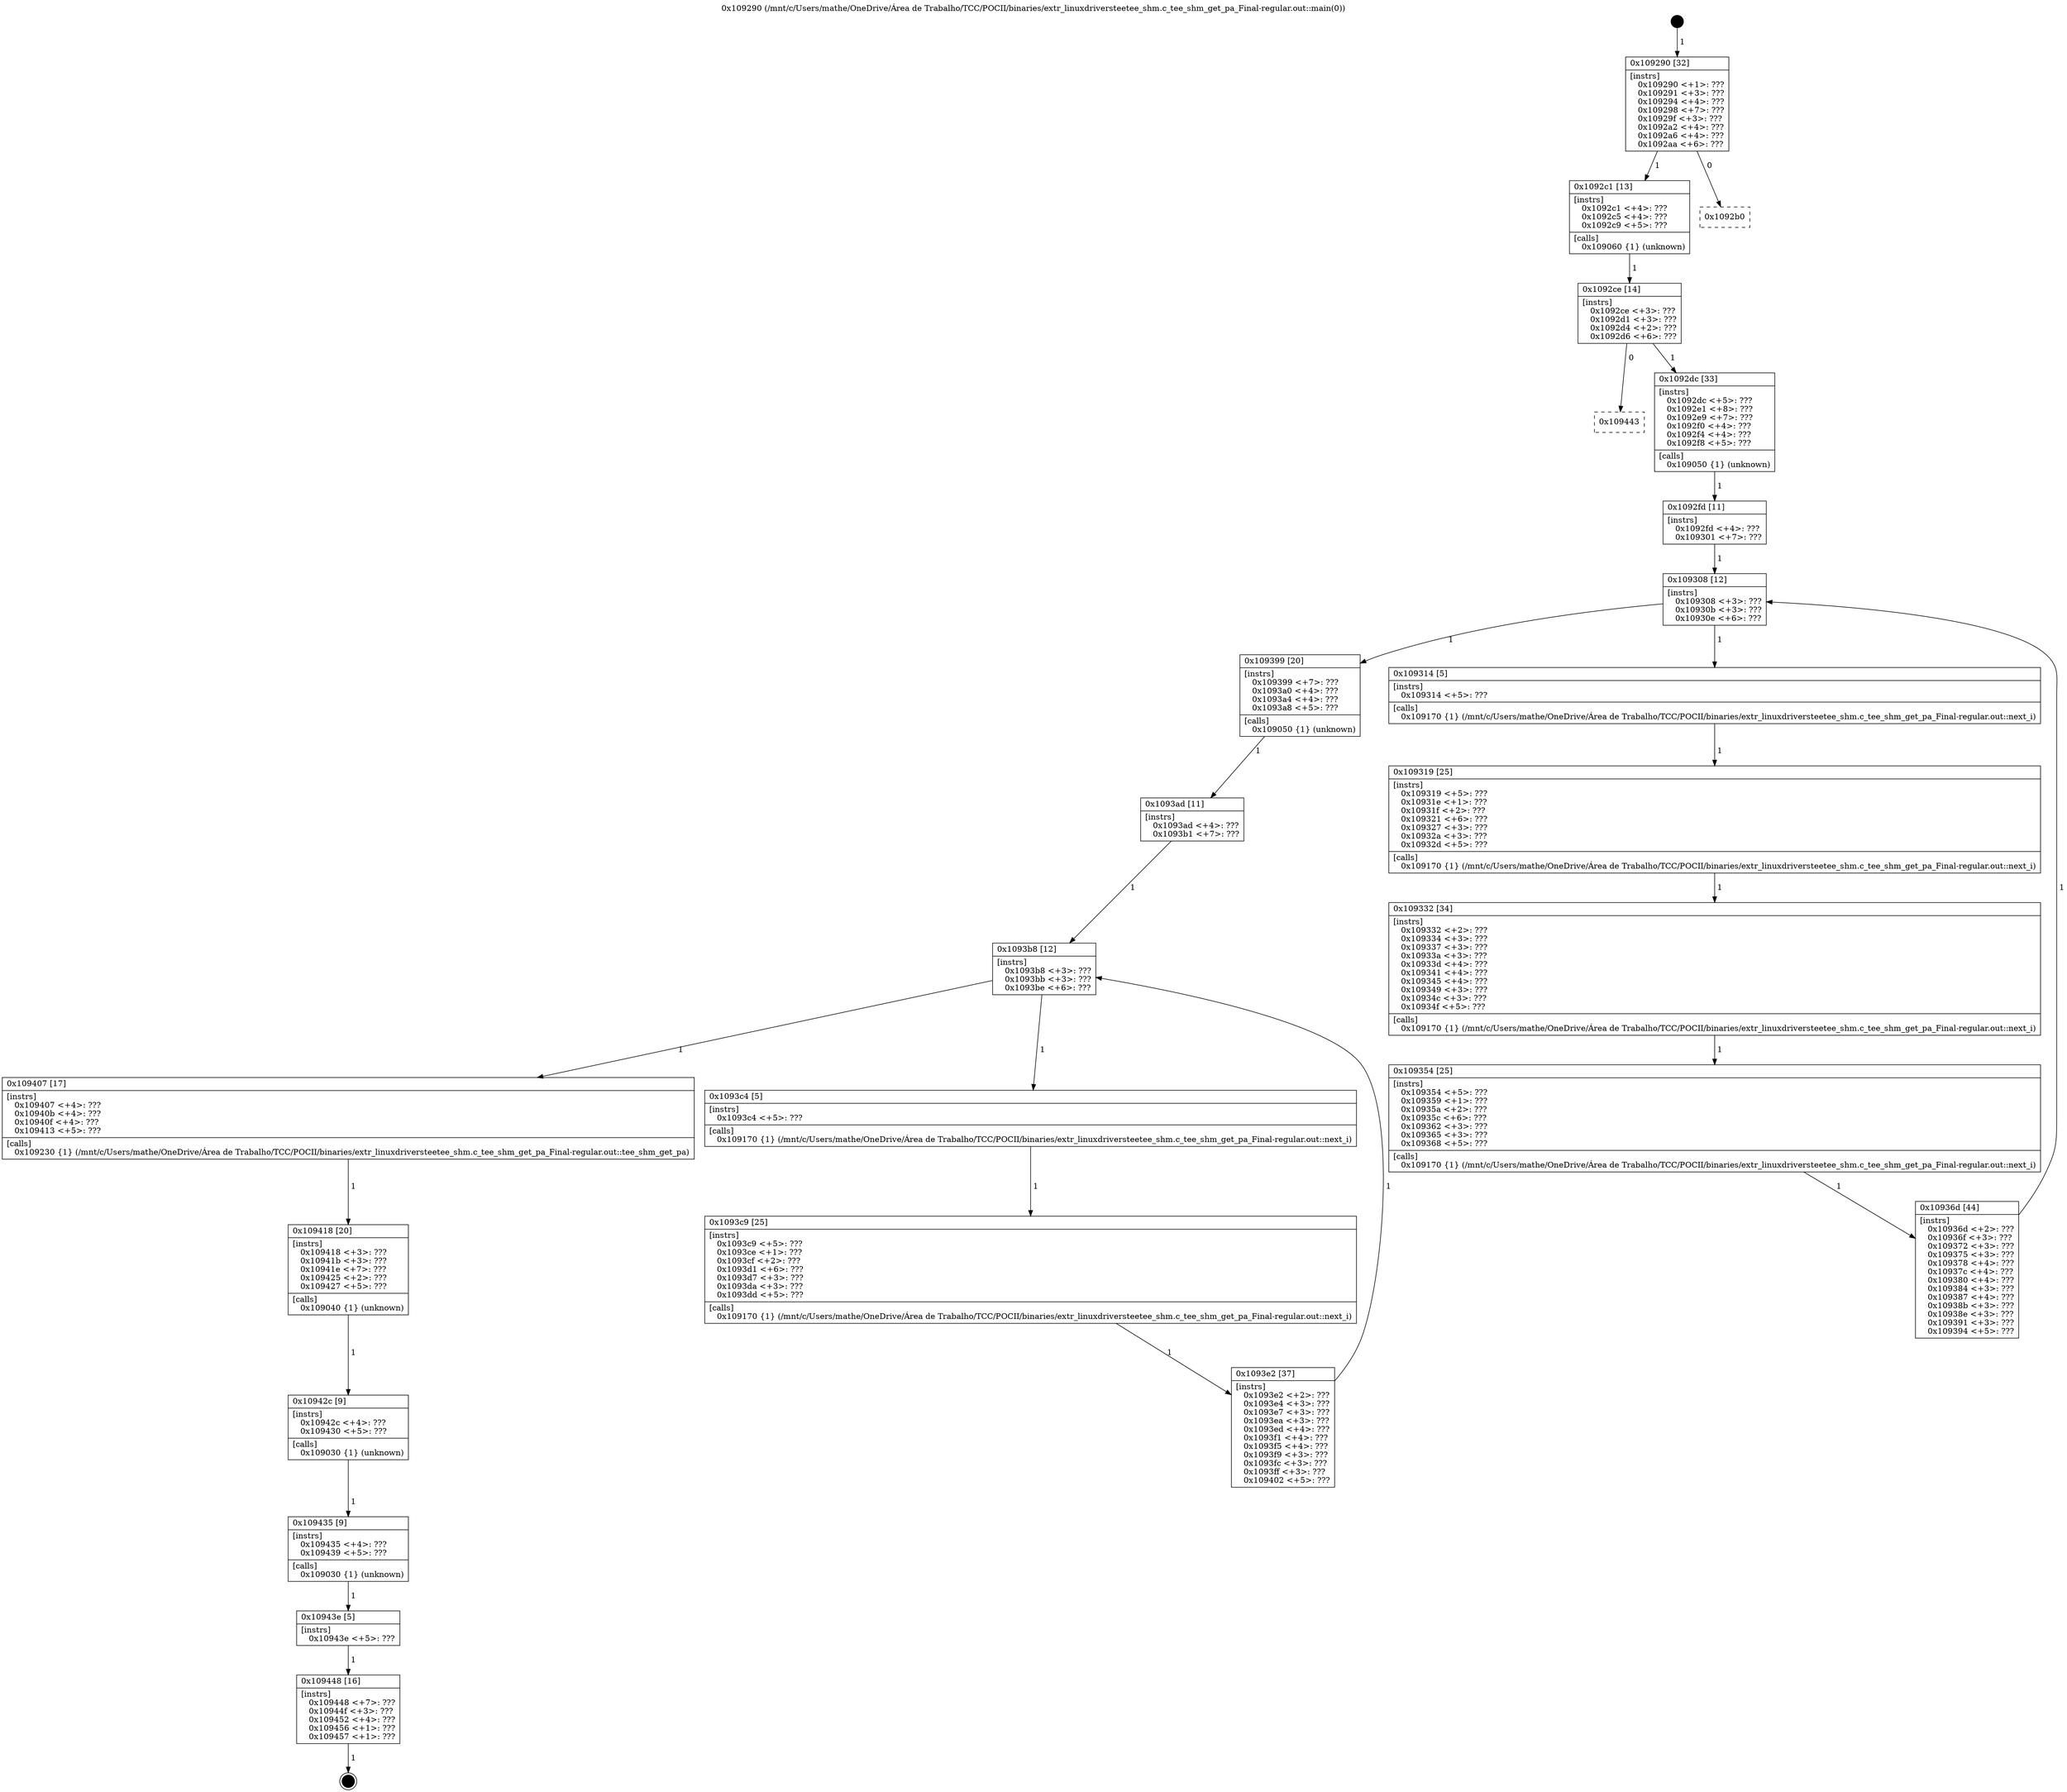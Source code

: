 digraph "0x109290" {
  label = "0x109290 (/mnt/c/Users/mathe/OneDrive/Área de Trabalho/TCC/POCII/binaries/extr_linuxdriversteetee_shm.c_tee_shm_get_pa_Final-regular.out::main(0))"
  labelloc = "t"
  node[shape=record]

  Entry [label="",width=0.3,height=0.3,shape=circle,fillcolor=black,style=filled]
  "0x109290" [label="{
     0x109290 [32]\l
     | [instrs]\l
     &nbsp;&nbsp;0x109290 \<+1\>: ???\l
     &nbsp;&nbsp;0x109291 \<+3\>: ???\l
     &nbsp;&nbsp;0x109294 \<+4\>: ???\l
     &nbsp;&nbsp;0x109298 \<+7\>: ???\l
     &nbsp;&nbsp;0x10929f \<+3\>: ???\l
     &nbsp;&nbsp;0x1092a2 \<+4\>: ???\l
     &nbsp;&nbsp;0x1092a6 \<+4\>: ???\l
     &nbsp;&nbsp;0x1092aa \<+6\>: ???\l
  }"]
  "0x1092c1" [label="{
     0x1092c1 [13]\l
     | [instrs]\l
     &nbsp;&nbsp;0x1092c1 \<+4\>: ???\l
     &nbsp;&nbsp;0x1092c5 \<+4\>: ???\l
     &nbsp;&nbsp;0x1092c9 \<+5\>: ???\l
     | [calls]\l
     &nbsp;&nbsp;0x109060 \{1\} (unknown)\l
  }"]
  "0x1092b0" [label="{
     0x1092b0\l
  }", style=dashed]
  "0x1092ce" [label="{
     0x1092ce [14]\l
     | [instrs]\l
     &nbsp;&nbsp;0x1092ce \<+3\>: ???\l
     &nbsp;&nbsp;0x1092d1 \<+3\>: ???\l
     &nbsp;&nbsp;0x1092d4 \<+2\>: ???\l
     &nbsp;&nbsp;0x1092d6 \<+6\>: ???\l
  }"]
  "0x109443" [label="{
     0x109443\l
  }", style=dashed]
  "0x1092dc" [label="{
     0x1092dc [33]\l
     | [instrs]\l
     &nbsp;&nbsp;0x1092dc \<+5\>: ???\l
     &nbsp;&nbsp;0x1092e1 \<+8\>: ???\l
     &nbsp;&nbsp;0x1092e9 \<+7\>: ???\l
     &nbsp;&nbsp;0x1092f0 \<+4\>: ???\l
     &nbsp;&nbsp;0x1092f4 \<+4\>: ???\l
     &nbsp;&nbsp;0x1092f8 \<+5\>: ???\l
     | [calls]\l
     &nbsp;&nbsp;0x109050 \{1\} (unknown)\l
  }"]
  Exit [label="",width=0.3,height=0.3,shape=circle,fillcolor=black,style=filled,peripheries=2]
  "0x109308" [label="{
     0x109308 [12]\l
     | [instrs]\l
     &nbsp;&nbsp;0x109308 \<+3\>: ???\l
     &nbsp;&nbsp;0x10930b \<+3\>: ???\l
     &nbsp;&nbsp;0x10930e \<+6\>: ???\l
  }"]
  "0x109399" [label="{
     0x109399 [20]\l
     | [instrs]\l
     &nbsp;&nbsp;0x109399 \<+7\>: ???\l
     &nbsp;&nbsp;0x1093a0 \<+4\>: ???\l
     &nbsp;&nbsp;0x1093a4 \<+4\>: ???\l
     &nbsp;&nbsp;0x1093a8 \<+5\>: ???\l
     | [calls]\l
     &nbsp;&nbsp;0x109050 \{1\} (unknown)\l
  }"]
  "0x109314" [label="{
     0x109314 [5]\l
     | [instrs]\l
     &nbsp;&nbsp;0x109314 \<+5\>: ???\l
     | [calls]\l
     &nbsp;&nbsp;0x109170 \{1\} (/mnt/c/Users/mathe/OneDrive/Área de Trabalho/TCC/POCII/binaries/extr_linuxdriversteetee_shm.c_tee_shm_get_pa_Final-regular.out::next_i)\l
  }"]
  "0x109319" [label="{
     0x109319 [25]\l
     | [instrs]\l
     &nbsp;&nbsp;0x109319 \<+5\>: ???\l
     &nbsp;&nbsp;0x10931e \<+1\>: ???\l
     &nbsp;&nbsp;0x10931f \<+2\>: ???\l
     &nbsp;&nbsp;0x109321 \<+6\>: ???\l
     &nbsp;&nbsp;0x109327 \<+3\>: ???\l
     &nbsp;&nbsp;0x10932a \<+3\>: ???\l
     &nbsp;&nbsp;0x10932d \<+5\>: ???\l
     | [calls]\l
     &nbsp;&nbsp;0x109170 \{1\} (/mnt/c/Users/mathe/OneDrive/Área de Trabalho/TCC/POCII/binaries/extr_linuxdriversteetee_shm.c_tee_shm_get_pa_Final-regular.out::next_i)\l
  }"]
  "0x109332" [label="{
     0x109332 [34]\l
     | [instrs]\l
     &nbsp;&nbsp;0x109332 \<+2\>: ???\l
     &nbsp;&nbsp;0x109334 \<+3\>: ???\l
     &nbsp;&nbsp;0x109337 \<+3\>: ???\l
     &nbsp;&nbsp;0x10933a \<+3\>: ???\l
     &nbsp;&nbsp;0x10933d \<+4\>: ???\l
     &nbsp;&nbsp;0x109341 \<+4\>: ???\l
     &nbsp;&nbsp;0x109345 \<+4\>: ???\l
     &nbsp;&nbsp;0x109349 \<+3\>: ???\l
     &nbsp;&nbsp;0x10934c \<+3\>: ???\l
     &nbsp;&nbsp;0x10934f \<+5\>: ???\l
     | [calls]\l
     &nbsp;&nbsp;0x109170 \{1\} (/mnt/c/Users/mathe/OneDrive/Área de Trabalho/TCC/POCII/binaries/extr_linuxdriversteetee_shm.c_tee_shm_get_pa_Final-regular.out::next_i)\l
  }"]
  "0x109354" [label="{
     0x109354 [25]\l
     | [instrs]\l
     &nbsp;&nbsp;0x109354 \<+5\>: ???\l
     &nbsp;&nbsp;0x109359 \<+1\>: ???\l
     &nbsp;&nbsp;0x10935a \<+2\>: ???\l
     &nbsp;&nbsp;0x10935c \<+6\>: ???\l
     &nbsp;&nbsp;0x109362 \<+3\>: ???\l
     &nbsp;&nbsp;0x109365 \<+3\>: ???\l
     &nbsp;&nbsp;0x109368 \<+5\>: ???\l
     | [calls]\l
     &nbsp;&nbsp;0x109170 \{1\} (/mnt/c/Users/mathe/OneDrive/Área de Trabalho/TCC/POCII/binaries/extr_linuxdriversteetee_shm.c_tee_shm_get_pa_Final-regular.out::next_i)\l
  }"]
  "0x10936d" [label="{
     0x10936d [44]\l
     | [instrs]\l
     &nbsp;&nbsp;0x10936d \<+2\>: ???\l
     &nbsp;&nbsp;0x10936f \<+3\>: ???\l
     &nbsp;&nbsp;0x109372 \<+3\>: ???\l
     &nbsp;&nbsp;0x109375 \<+3\>: ???\l
     &nbsp;&nbsp;0x109378 \<+4\>: ???\l
     &nbsp;&nbsp;0x10937c \<+4\>: ???\l
     &nbsp;&nbsp;0x109380 \<+4\>: ???\l
     &nbsp;&nbsp;0x109384 \<+3\>: ???\l
     &nbsp;&nbsp;0x109387 \<+4\>: ???\l
     &nbsp;&nbsp;0x10938b \<+3\>: ???\l
     &nbsp;&nbsp;0x10938e \<+3\>: ???\l
     &nbsp;&nbsp;0x109391 \<+3\>: ???\l
     &nbsp;&nbsp;0x109394 \<+5\>: ???\l
  }"]
  "0x1092fd" [label="{
     0x1092fd [11]\l
     | [instrs]\l
     &nbsp;&nbsp;0x1092fd \<+4\>: ???\l
     &nbsp;&nbsp;0x109301 \<+7\>: ???\l
  }"]
  "0x1093b8" [label="{
     0x1093b8 [12]\l
     | [instrs]\l
     &nbsp;&nbsp;0x1093b8 \<+3\>: ???\l
     &nbsp;&nbsp;0x1093bb \<+3\>: ???\l
     &nbsp;&nbsp;0x1093be \<+6\>: ???\l
  }"]
  "0x109407" [label="{
     0x109407 [17]\l
     | [instrs]\l
     &nbsp;&nbsp;0x109407 \<+4\>: ???\l
     &nbsp;&nbsp;0x10940b \<+4\>: ???\l
     &nbsp;&nbsp;0x10940f \<+4\>: ???\l
     &nbsp;&nbsp;0x109413 \<+5\>: ???\l
     | [calls]\l
     &nbsp;&nbsp;0x109230 \{1\} (/mnt/c/Users/mathe/OneDrive/Área de Trabalho/TCC/POCII/binaries/extr_linuxdriversteetee_shm.c_tee_shm_get_pa_Final-regular.out::tee_shm_get_pa)\l
  }"]
  "0x1093c4" [label="{
     0x1093c4 [5]\l
     | [instrs]\l
     &nbsp;&nbsp;0x1093c4 \<+5\>: ???\l
     | [calls]\l
     &nbsp;&nbsp;0x109170 \{1\} (/mnt/c/Users/mathe/OneDrive/Área de Trabalho/TCC/POCII/binaries/extr_linuxdriversteetee_shm.c_tee_shm_get_pa_Final-regular.out::next_i)\l
  }"]
  "0x1093c9" [label="{
     0x1093c9 [25]\l
     | [instrs]\l
     &nbsp;&nbsp;0x1093c9 \<+5\>: ???\l
     &nbsp;&nbsp;0x1093ce \<+1\>: ???\l
     &nbsp;&nbsp;0x1093cf \<+2\>: ???\l
     &nbsp;&nbsp;0x1093d1 \<+6\>: ???\l
     &nbsp;&nbsp;0x1093d7 \<+3\>: ???\l
     &nbsp;&nbsp;0x1093da \<+3\>: ???\l
     &nbsp;&nbsp;0x1093dd \<+5\>: ???\l
     | [calls]\l
     &nbsp;&nbsp;0x109170 \{1\} (/mnt/c/Users/mathe/OneDrive/Área de Trabalho/TCC/POCII/binaries/extr_linuxdriversteetee_shm.c_tee_shm_get_pa_Final-regular.out::next_i)\l
  }"]
  "0x1093e2" [label="{
     0x1093e2 [37]\l
     | [instrs]\l
     &nbsp;&nbsp;0x1093e2 \<+2\>: ???\l
     &nbsp;&nbsp;0x1093e4 \<+3\>: ???\l
     &nbsp;&nbsp;0x1093e7 \<+3\>: ???\l
     &nbsp;&nbsp;0x1093ea \<+3\>: ???\l
     &nbsp;&nbsp;0x1093ed \<+4\>: ???\l
     &nbsp;&nbsp;0x1093f1 \<+4\>: ???\l
     &nbsp;&nbsp;0x1093f5 \<+4\>: ???\l
     &nbsp;&nbsp;0x1093f9 \<+3\>: ???\l
     &nbsp;&nbsp;0x1093fc \<+3\>: ???\l
     &nbsp;&nbsp;0x1093ff \<+3\>: ???\l
     &nbsp;&nbsp;0x109402 \<+5\>: ???\l
  }"]
  "0x1093ad" [label="{
     0x1093ad [11]\l
     | [instrs]\l
     &nbsp;&nbsp;0x1093ad \<+4\>: ???\l
     &nbsp;&nbsp;0x1093b1 \<+7\>: ???\l
  }"]
  "0x109418" [label="{
     0x109418 [20]\l
     | [instrs]\l
     &nbsp;&nbsp;0x109418 \<+3\>: ???\l
     &nbsp;&nbsp;0x10941b \<+3\>: ???\l
     &nbsp;&nbsp;0x10941e \<+7\>: ???\l
     &nbsp;&nbsp;0x109425 \<+2\>: ???\l
     &nbsp;&nbsp;0x109427 \<+5\>: ???\l
     | [calls]\l
     &nbsp;&nbsp;0x109040 \{1\} (unknown)\l
  }"]
  "0x10942c" [label="{
     0x10942c [9]\l
     | [instrs]\l
     &nbsp;&nbsp;0x10942c \<+4\>: ???\l
     &nbsp;&nbsp;0x109430 \<+5\>: ???\l
     | [calls]\l
     &nbsp;&nbsp;0x109030 \{1\} (unknown)\l
  }"]
  "0x109435" [label="{
     0x109435 [9]\l
     | [instrs]\l
     &nbsp;&nbsp;0x109435 \<+4\>: ???\l
     &nbsp;&nbsp;0x109439 \<+5\>: ???\l
     | [calls]\l
     &nbsp;&nbsp;0x109030 \{1\} (unknown)\l
  }"]
  "0x10943e" [label="{
     0x10943e [5]\l
     | [instrs]\l
     &nbsp;&nbsp;0x10943e \<+5\>: ???\l
  }"]
  "0x109448" [label="{
     0x109448 [16]\l
     | [instrs]\l
     &nbsp;&nbsp;0x109448 \<+7\>: ???\l
     &nbsp;&nbsp;0x10944f \<+3\>: ???\l
     &nbsp;&nbsp;0x109452 \<+4\>: ???\l
     &nbsp;&nbsp;0x109456 \<+1\>: ???\l
     &nbsp;&nbsp;0x109457 \<+1\>: ???\l
  }"]
  Entry -> "0x109290" [label=" 1"]
  "0x109290" -> "0x1092c1" [label=" 1"]
  "0x109290" -> "0x1092b0" [label=" 0"]
  "0x1092c1" -> "0x1092ce" [label=" 1"]
  "0x1092ce" -> "0x109443" [label=" 0"]
  "0x1092ce" -> "0x1092dc" [label=" 1"]
  "0x109448" -> Exit [label=" 1"]
  "0x1092dc" -> "0x1092fd" [label=" 1"]
  "0x109308" -> "0x109399" [label=" 1"]
  "0x109308" -> "0x109314" [label=" 1"]
  "0x109314" -> "0x109319" [label=" 1"]
  "0x109319" -> "0x109332" [label=" 1"]
  "0x109332" -> "0x109354" [label=" 1"]
  "0x109354" -> "0x10936d" [label=" 1"]
  "0x1092fd" -> "0x109308" [label=" 1"]
  "0x10936d" -> "0x109308" [label=" 1"]
  "0x109399" -> "0x1093ad" [label=" 1"]
  "0x1093b8" -> "0x109407" [label=" 1"]
  "0x1093b8" -> "0x1093c4" [label=" 1"]
  "0x1093c4" -> "0x1093c9" [label=" 1"]
  "0x1093c9" -> "0x1093e2" [label=" 1"]
  "0x1093ad" -> "0x1093b8" [label=" 1"]
  "0x1093e2" -> "0x1093b8" [label=" 1"]
  "0x109407" -> "0x109418" [label=" 1"]
  "0x109418" -> "0x10942c" [label=" 1"]
  "0x10942c" -> "0x109435" [label=" 1"]
  "0x109435" -> "0x10943e" [label=" 1"]
  "0x10943e" -> "0x109448" [label=" 1"]
}
